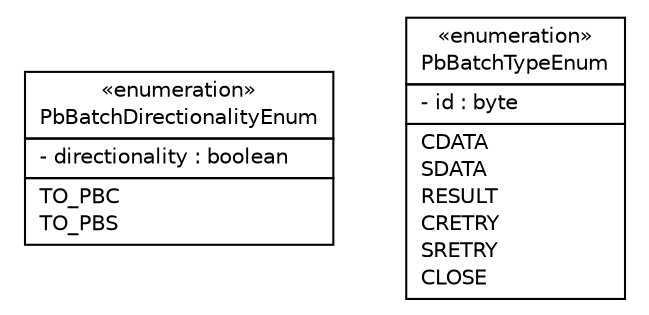 #!/usr/local/bin/dot
#
# Class diagram 
# Generated by UMLGraph version R5_6 (http://www.umlgraph.org/)
#

digraph G {
	edge [fontname="Helvetica",fontsize=10,labelfontname="Helvetica",labelfontsize=10];
	node [fontname="Helvetica",fontsize=10,shape=plaintext];
	nodesep=0.25;
	ranksep=0.5;
	// org.ietf.nea.pb.batch.enums.PbBatchDirectionalityEnum
	c18020 [label=<<table title="org.ietf.nea.pb.batch.enums.PbBatchDirectionalityEnum" border="0" cellborder="1" cellspacing="0" cellpadding="2" port="p" href="./PbBatchDirectionalityEnum.html">
		<tr><td><table border="0" cellspacing="0" cellpadding="1">
<tr><td align="center" balign="center"> &#171;enumeration&#187; </td></tr>
<tr><td align="center" balign="center"> PbBatchDirectionalityEnum </td></tr>
		</table></td></tr>
		<tr><td><table border="0" cellspacing="0" cellpadding="1">
<tr><td align="left" balign="left"> - directionality : boolean </td></tr>
		</table></td></tr>
		<tr><td><table border="0" cellspacing="0" cellpadding="1">
<tr><td align="left" balign="left"> TO_PBC </td></tr>
<tr><td align="left" balign="left"> TO_PBS </td></tr>
		</table></td></tr>
		</table>>, URL="./PbBatchDirectionalityEnum.html", fontname="Helvetica", fontcolor="black", fontsize=10.0];
	// org.ietf.nea.pb.batch.enums.PbBatchTypeEnum
	c18021 [label=<<table title="org.ietf.nea.pb.batch.enums.PbBatchTypeEnum" border="0" cellborder="1" cellspacing="0" cellpadding="2" port="p" href="./PbBatchTypeEnum.html">
		<tr><td><table border="0" cellspacing="0" cellpadding="1">
<tr><td align="center" balign="center"> &#171;enumeration&#187; </td></tr>
<tr><td align="center" balign="center"> PbBatchTypeEnum </td></tr>
		</table></td></tr>
		<tr><td><table border="0" cellspacing="0" cellpadding="1">
<tr><td align="left" balign="left"> - id : byte </td></tr>
		</table></td></tr>
		<tr><td><table border="0" cellspacing="0" cellpadding="1">
<tr><td align="left" balign="left"> CDATA </td></tr>
<tr><td align="left" balign="left"> SDATA </td></tr>
<tr><td align="left" balign="left"> RESULT </td></tr>
<tr><td align="left" balign="left"> CRETRY </td></tr>
<tr><td align="left" balign="left"> SRETRY </td></tr>
<tr><td align="left" balign="left"> CLOSE </td></tr>
		</table></td></tr>
		</table>>, URL="./PbBatchTypeEnum.html", fontname="Helvetica", fontcolor="black", fontsize=10.0];
}

